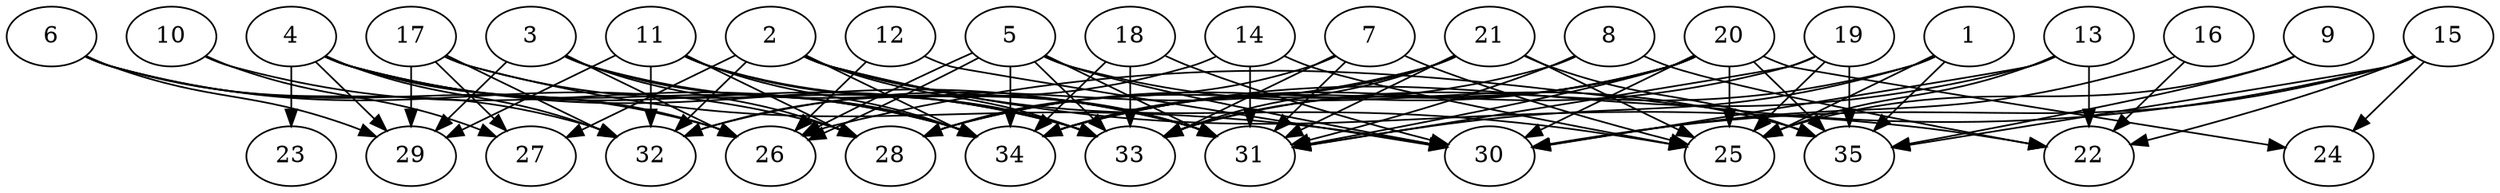 // DAG automatically generated by daggen at Thu Oct  3 14:05:37 2019
// ./daggen --dot -n 35 --ccr 0.4 --fat 0.9 --regular 0.9 --density 0.6 --mindata 5242880 --maxdata 52428800 
digraph G {
  1 [size="106629120", alpha="0.01", expect_size="42651648"] 
  1 -> 25 [size ="42651648"]
  1 -> 31 [size ="42651648"]
  1 -> 33 [size ="42651648"]
  1 -> 35 [size ="42651648"]
  2 [size="64798720", alpha="0.03", expect_size="25919488"] 
  2 -> 22 [size ="25919488"]
  2 -> 25 [size ="25919488"]
  2 -> 27 [size ="25919488"]
  2 -> 31 [size ="25919488"]
  2 -> 32 [size ="25919488"]
  2 -> 33 [size ="25919488"]
  2 -> 34 [size ="25919488"]
  3 [size="31109120", alpha="0.02", expect_size="12443648"] 
  3 -> 26 [size ="12443648"]
  3 -> 28 [size ="12443648"]
  3 -> 29 [size ="12443648"]
  3 -> 31 [size ="12443648"]
  3 -> 34 [size ="12443648"]
  4 [size="18987520", alpha="0.16", expect_size="7595008"] 
  4 -> 23 [size ="7595008"]
  4 -> 26 [size ="7595008"]
  4 -> 29 [size ="7595008"]
  4 -> 31 [size ="7595008"]
  4 -> 32 [size ="7595008"]
  4 -> 33 [size ="7595008"]
  4 -> 34 [size ="7595008"]
  5 [size="18344960", alpha="0.16", expect_size="7337984"] 
  5 -> 26 [size ="7337984"]
  5 -> 26 [size ="7337984"]
  5 -> 30 [size ="7337984"]
  5 -> 31 [size ="7337984"]
  5 -> 33 [size ="7337984"]
  5 -> 34 [size ="7337984"]
  5 -> 35 [size ="7337984"]
  6 [size="50063360", alpha="0.12", expect_size="20025344"] 
  6 -> 26 [size ="20025344"]
  6 -> 28 [size ="20025344"]
  6 -> 29 [size ="20025344"]
  6 -> 32 [size ="20025344"]
  7 [size="59942400", alpha="0.17", expect_size="23976960"] 
  7 -> 25 [size ="23976960"]
  7 -> 28 [size ="23976960"]
  7 -> 31 [size ="23976960"]
  7 -> 33 [size ="23976960"]
  8 [size="115924480", alpha="0.06", expect_size="46369792"] 
  8 -> 22 [size ="46369792"]
  8 -> 28 [size ="46369792"]
  8 -> 31 [size ="46369792"]
  9 [size="56227840", alpha="0.06", expect_size="22491136"] 
  9 -> 25 [size ="22491136"]
  9 -> 35 [size ="22491136"]
  10 [size="22100480", alpha="0.07", expect_size="8840192"] 
  10 -> 27 [size ="8840192"]
  10 -> 34 [size ="8840192"]
  11 [size="61575680", alpha="0.19", expect_size="24630272"] 
  11 -> 28 [size ="24630272"]
  11 -> 29 [size ="24630272"]
  11 -> 31 [size ="24630272"]
  11 -> 32 [size ="24630272"]
  11 -> 33 [size ="24630272"]
  11 -> 34 [size ="24630272"]
  12 [size="66439680", alpha="0.00", expect_size="26575872"] 
  12 -> 26 [size ="26575872"]
  12 -> 30 [size ="26575872"]
  13 [size="83781120", alpha="0.15", expect_size="33512448"] 
  13 -> 22 [size ="33512448"]
  13 -> 25 [size ="33512448"]
  13 -> 30 [size ="33512448"]
  13 -> 34 [size ="33512448"]
  14 [size="98257920", alpha="0.04", expect_size="39303168"] 
  14 -> 25 [size ="39303168"]
  14 -> 31 [size ="39303168"]
  14 -> 32 [size ="39303168"]
  15 [size="75066880", alpha="0.15", expect_size="30026752"] 
  15 -> 22 [size ="30026752"]
  15 -> 24 [size ="30026752"]
  15 -> 26 [size ="30026752"]
  15 -> 30 [size ="30026752"]
  15 -> 35 [size ="30026752"]
  16 [size="54072320", alpha="0.02", expect_size="21628928"] 
  16 -> 22 [size ="21628928"]
  16 -> 30 [size ="21628928"]
  17 [size="127014400", alpha="0.05", expect_size="50805760"] 
  17 -> 27 [size ="50805760"]
  17 -> 29 [size ="50805760"]
  17 -> 30 [size ="50805760"]
  17 -> 32 [size ="50805760"]
  17 -> 33 [size ="50805760"]
  18 [size="108986880", alpha="0.18", expect_size="43594752"] 
  18 -> 30 [size ="43594752"]
  18 -> 33 [size ="43594752"]
  18 -> 34 [size ="43594752"]
  19 [size="28492800", alpha="0.18", expect_size="11397120"] 
  19 -> 25 [size ="11397120"]
  19 -> 31 [size ="11397120"]
  19 -> 34 [size ="11397120"]
  19 -> 35 [size ="11397120"]
  20 [size="61760000", alpha="0.09", expect_size="24704000"] 
  20 -> 24 [size ="24704000"]
  20 -> 25 [size ="24704000"]
  20 -> 28 [size ="24704000"]
  20 -> 30 [size ="24704000"]
  20 -> 31 [size ="24704000"]
  20 -> 33 [size ="24704000"]
  20 -> 34 [size ="24704000"]
  20 -> 35 [size ="24704000"]
  21 [size="103221760", alpha="0.15", expect_size="41288704"] 
  21 -> 25 [size ="41288704"]
  21 -> 31 [size ="41288704"]
  21 -> 32 [size ="41288704"]
  21 -> 33 [size ="41288704"]
  21 -> 34 [size ="41288704"]
  21 -> 35 [size ="41288704"]
  22 [size="98529280", alpha="0.10", expect_size="39411712"] 
  23 [size="100761600", alpha="0.08", expect_size="40304640"] 
  24 [size="73157120", alpha="0.07", expect_size="29262848"] 
  25 [size="99443200", alpha="0.07", expect_size="39777280"] 
  26 [size="68825600", alpha="0.13", expect_size="27530240"] 
  27 [size="78986240", alpha="0.07", expect_size="31594496"] 
  28 [size="105623040", alpha="0.19", expect_size="42249216"] 
  29 [size="96760320", alpha="0.18", expect_size="38704128"] 
  30 [size="87439360", alpha="0.18", expect_size="34975744"] 
  31 [size="21224960", alpha="0.07", expect_size="8489984"] 
  32 [size="109603840", alpha="0.04", expect_size="43841536"] 
  33 [size="50375680", alpha="0.14", expect_size="20150272"] 
  34 [size="97474560", alpha="0.18", expect_size="38989824"] 
  35 [size="20851200", alpha="0.13", expect_size="8340480"] 
}
